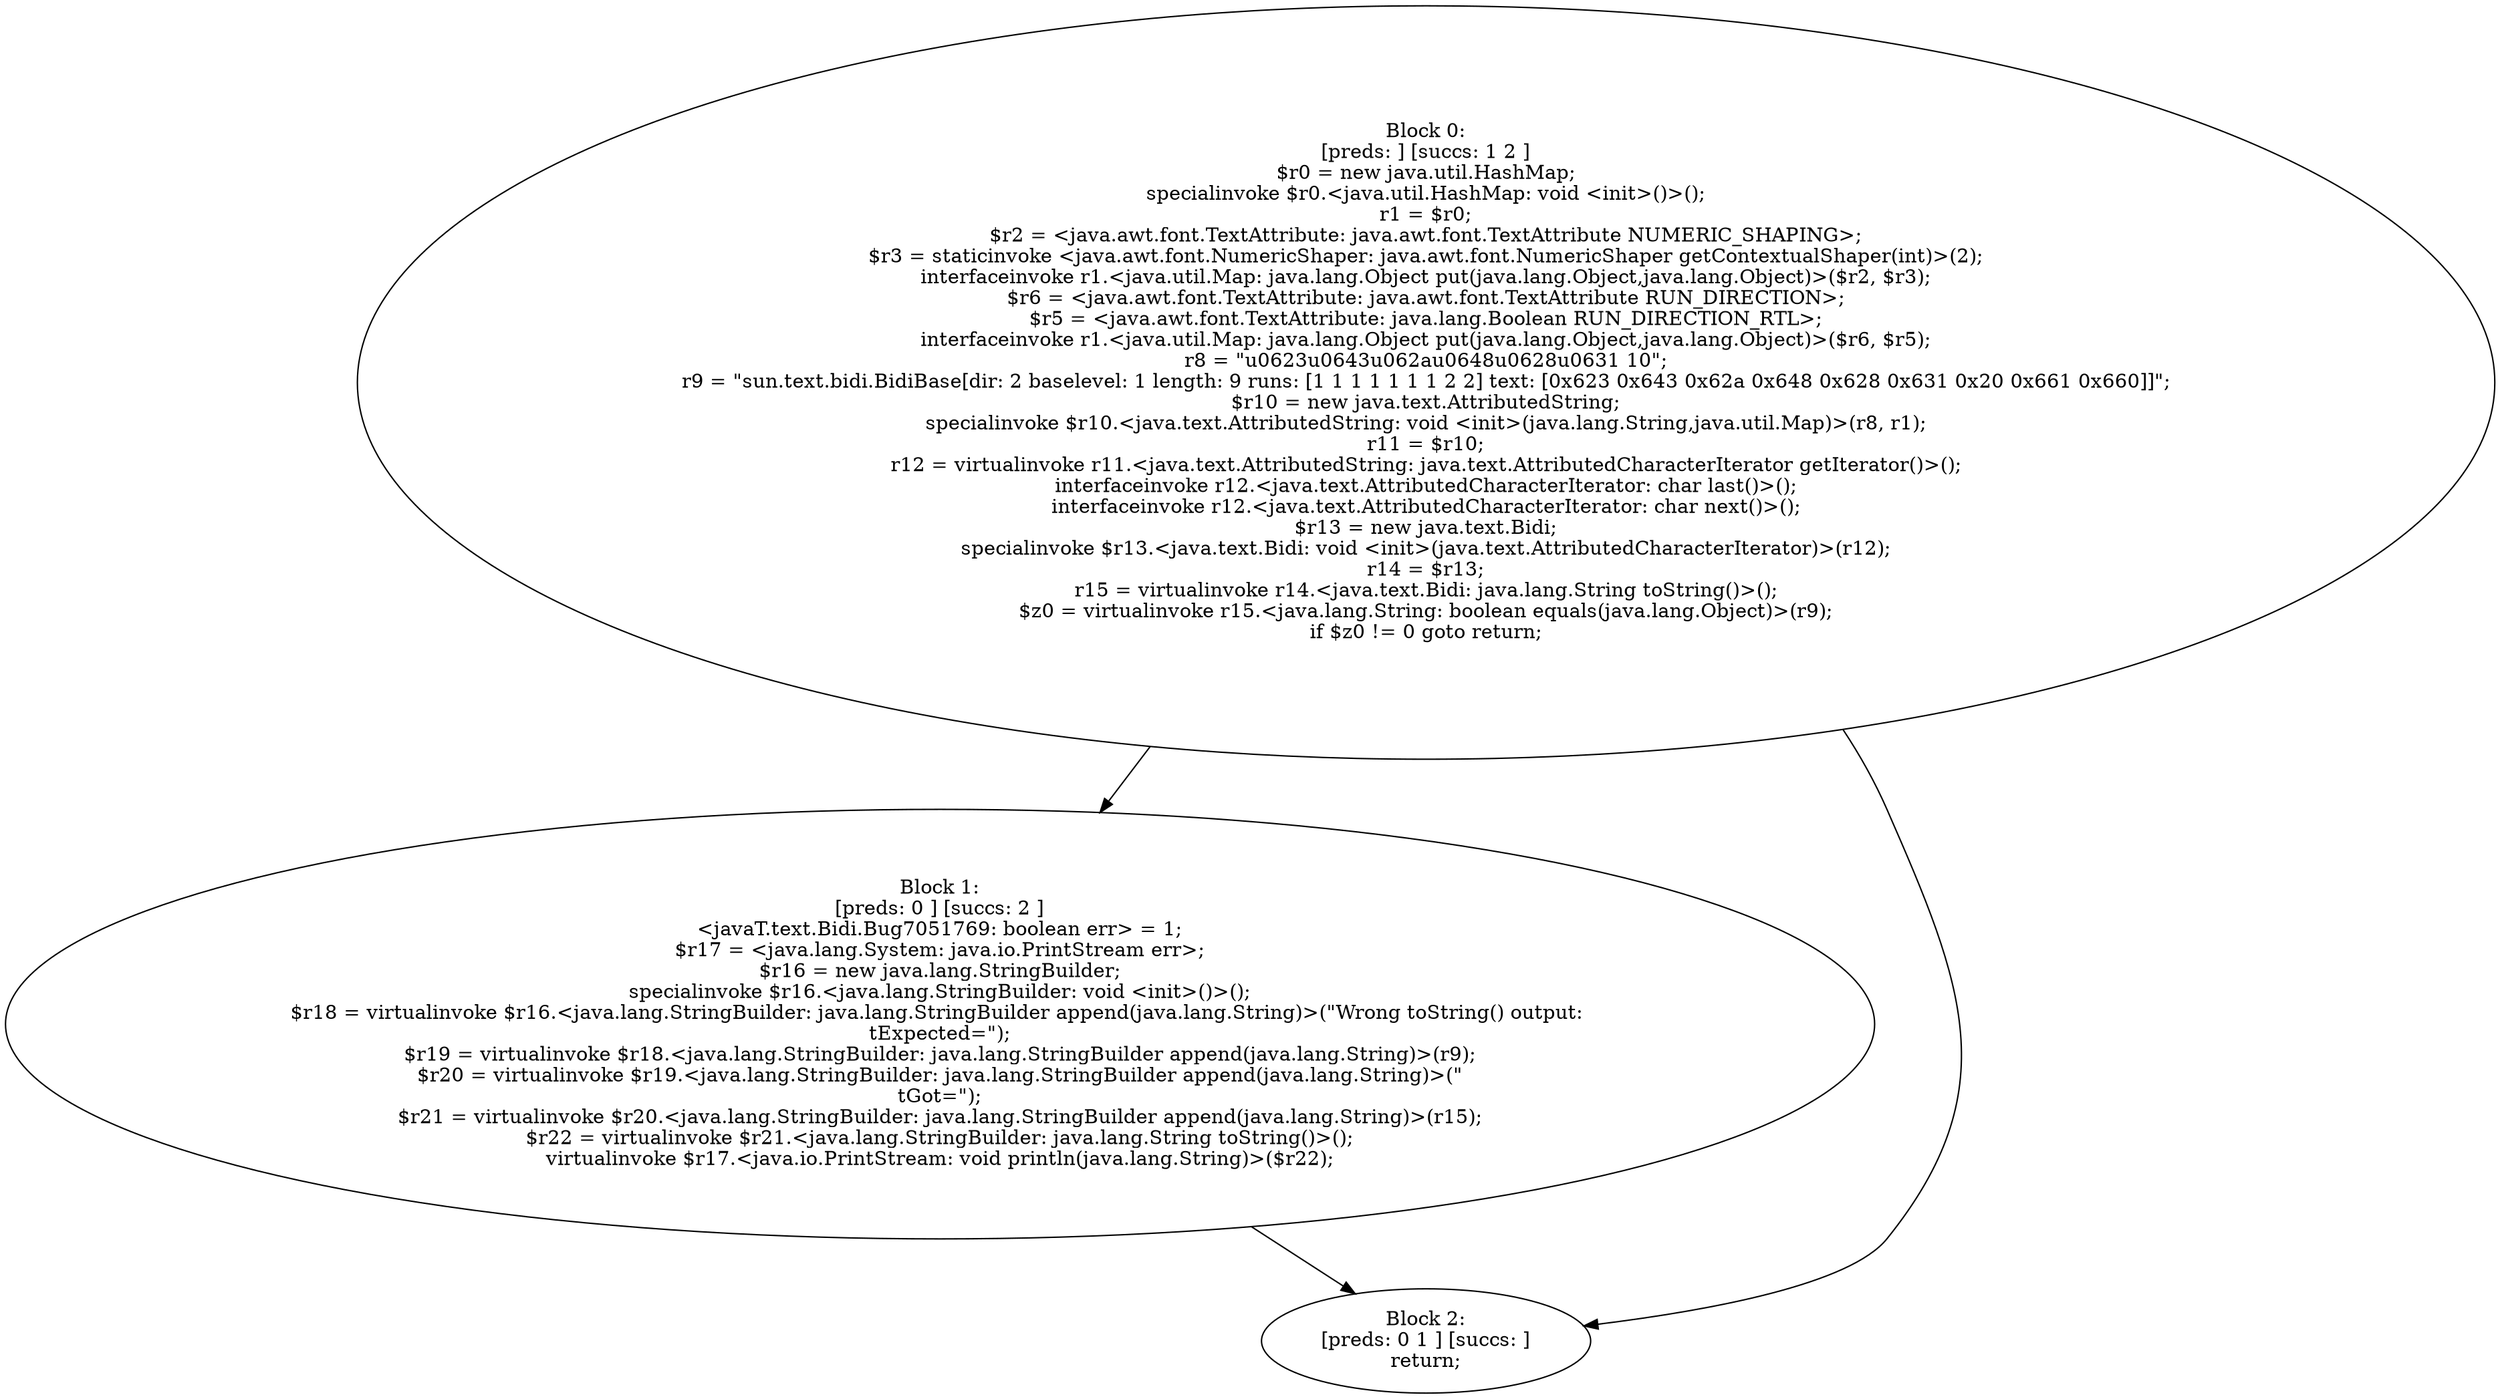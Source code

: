 digraph "unitGraph" {
    "Block 0:
[preds: ] [succs: 1 2 ]
$r0 = new java.util.HashMap;
specialinvoke $r0.<java.util.HashMap: void <init>()>();
r1 = $r0;
$r2 = <java.awt.font.TextAttribute: java.awt.font.TextAttribute NUMERIC_SHAPING>;
$r3 = staticinvoke <java.awt.font.NumericShaper: java.awt.font.NumericShaper getContextualShaper(int)>(2);
interfaceinvoke r1.<java.util.Map: java.lang.Object put(java.lang.Object,java.lang.Object)>($r2, $r3);
$r6 = <java.awt.font.TextAttribute: java.awt.font.TextAttribute RUN_DIRECTION>;
$r5 = <java.awt.font.TextAttribute: java.lang.Boolean RUN_DIRECTION_RTL>;
interfaceinvoke r1.<java.util.Map: java.lang.Object put(java.lang.Object,java.lang.Object)>($r6, $r5);
r8 = \"\u0623\u0643\u062a\u0648\u0628\u0631 10\";
r9 = \"sun.text.bidi.BidiBase[dir: 2 baselevel: 1 length: 9 runs: [1 1 1 1 1 1 1 2 2] text: [0x623 0x643 0x62a 0x648 0x628 0x631 0x20 0x661 0x660]]\";
$r10 = new java.text.AttributedString;
specialinvoke $r10.<java.text.AttributedString: void <init>(java.lang.String,java.util.Map)>(r8, r1);
r11 = $r10;
r12 = virtualinvoke r11.<java.text.AttributedString: java.text.AttributedCharacterIterator getIterator()>();
interfaceinvoke r12.<java.text.AttributedCharacterIterator: char last()>();
interfaceinvoke r12.<java.text.AttributedCharacterIterator: char next()>();
$r13 = new java.text.Bidi;
specialinvoke $r13.<java.text.Bidi: void <init>(java.text.AttributedCharacterIterator)>(r12);
r14 = $r13;
r15 = virtualinvoke r14.<java.text.Bidi: java.lang.String toString()>();
$z0 = virtualinvoke r15.<java.lang.String: boolean equals(java.lang.Object)>(r9);
if $z0 != 0 goto return;
"
    "Block 1:
[preds: 0 ] [succs: 2 ]
<javaT.text.Bidi.Bug7051769: boolean err> = 1;
$r17 = <java.lang.System: java.io.PrintStream err>;
$r16 = new java.lang.StringBuilder;
specialinvoke $r16.<java.lang.StringBuilder: void <init>()>();
$r18 = virtualinvoke $r16.<java.lang.StringBuilder: java.lang.StringBuilder append(java.lang.String)>(\"Wrong toString() output: \n\tExpected=\");
$r19 = virtualinvoke $r18.<java.lang.StringBuilder: java.lang.StringBuilder append(java.lang.String)>(r9);
$r20 = virtualinvoke $r19.<java.lang.StringBuilder: java.lang.StringBuilder append(java.lang.String)>(\"\n\tGot=\");
$r21 = virtualinvoke $r20.<java.lang.StringBuilder: java.lang.StringBuilder append(java.lang.String)>(r15);
$r22 = virtualinvoke $r21.<java.lang.StringBuilder: java.lang.String toString()>();
virtualinvoke $r17.<java.io.PrintStream: void println(java.lang.String)>($r22);
"
    "Block 2:
[preds: 0 1 ] [succs: ]
return;
"
    "Block 0:
[preds: ] [succs: 1 2 ]
$r0 = new java.util.HashMap;
specialinvoke $r0.<java.util.HashMap: void <init>()>();
r1 = $r0;
$r2 = <java.awt.font.TextAttribute: java.awt.font.TextAttribute NUMERIC_SHAPING>;
$r3 = staticinvoke <java.awt.font.NumericShaper: java.awt.font.NumericShaper getContextualShaper(int)>(2);
interfaceinvoke r1.<java.util.Map: java.lang.Object put(java.lang.Object,java.lang.Object)>($r2, $r3);
$r6 = <java.awt.font.TextAttribute: java.awt.font.TextAttribute RUN_DIRECTION>;
$r5 = <java.awt.font.TextAttribute: java.lang.Boolean RUN_DIRECTION_RTL>;
interfaceinvoke r1.<java.util.Map: java.lang.Object put(java.lang.Object,java.lang.Object)>($r6, $r5);
r8 = \"\u0623\u0643\u062a\u0648\u0628\u0631 10\";
r9 = \"sun.text.bidi.BidiBase[dir: 2 baselevel: 1 length: 9 runs: [1 1 1 1 1 1 1 2 2] text: [0x623 0x643 0x62a 0x648 0x628 0x631 0x20 0x661 0x660]]\";
$r10 = new java.text.AttributedString;
specialinvoke $r10.<java.text.AttributedString: void <init>(java.lang.String,java.util.Map)>(r8, r1);
r11 = $r10;
r12 = virtualinvoke r11.<java.text.AttributedString: java.text.AttributedCharacterIterator getIterator()>();
interfaceinvoke r12.<java.text.AttributedCharacterIterator: char last()>();
interfaceinvoke r12.<java.text.AttributedCharacterIterator: char next()>();
$r13 = new java.text.Bidi;
specialinvoke $r13.<java.text.Bidi: void <init>(java.text.AttributedCharacterIterator)>(r12);
r14 = $r13;
r15 = virtualinvoke r14.<java.text.Bidi: java.lang.String toString()>();
$z0 = virtualinvoke r15.<java.lang.String: boolean equals(java.lang.Object)>(r9);
if $z0 != 0 goto return;
"->"Block 1:
[preds: 0 ] [succs: 2 ]
<javaT.text.Bidi.Bug7051769: boolean err> = 1;
$r17 = <java.lang.System: java.io.PrintStream err>;
$r16 = new java.lang.StringBuilder;
specialinvoke $r16.<java.lang.StringBuilder: void <init>()>();
$r18 = virtualinvoke $r16.<java.lang.StringBuilder: java.lang.StringBuilder append(java.lang.String)>(\"Wrong toString() output: \n\tExpected=\");
$r19 = virtualinvoke $r18.<java.lang.StringBuilder: java.lang.StringBuilder append(java.lang.String)>(r9);
$r20 = virtualinvoke $r19.<java.lang.StringBuilder: java.lang.StringBuilder append(java.lang.String)>(\"\n\tGot=\");
$r21 = virtualinvoke $r20.<java.lang.StringBuilder: java.lang.StringBuilder append(java.lang.String)>(r15);
$r22 = virtualinvoke $r21.<java.lang.StringBuilder: java.lang.String toString()>();
virtualinvoke $r17.<java.io.PrintStream: void println(java.lang.String)>($r22);
";
    "Block 0:
[preds: ] [succs: 1 2 ]
$r0 = new java.util.HashMap;
specialinvoke $r0.<java.util.HashMap: void <init>()>();
r1 = $r0;
$r2 = <java.awt.font.TextAttribute: java.awt.font.TextAttribute NUMERIC_SHAPING>;
$r3 = staticinvoke <java.awt.font.NumericShaper: java.awt.font.NumericShaper getContextualShaper(int)>(2);
interfaceinvoke r1.<java.util.Map: java.lang.Object put(java.lang.Object,java.lang.Object)>($r2, $r3);
$r6 = <java.awt.font.TextAttribute: java.awt.font.TextAttribute RUN_DIRECTION>;
$r5 = <java.awt.font.TextAttribute: java.lang.Boolean RUN_DIRECTION_RTL>;
interfaceinvoke r1.<java.util.Map: java.lang.Object put(java.lang.Object,java.lang.Object)>($r6, $r5);
r8 = \"\u0623\u0643\u062a\u0648\u0628\u0631 10\";
r9 = \"sun.text.bidi.BidiBase[dir: 2 baselevel: 1 length: 9 runs: [1 1 1 1 1 1 1 2 2] text: [0x623 0x643 0x62a 0x648 0x628 0x631 0x20 0x661 0x660]]\";
$r10 = new java.text.AttributedString;
specialinvoke $r10.<java.text.AttributedString: void <init>(java.lang.String,java.util.Map)>(r8, r1);
r11 = $r10;
r12 = virtualinvoke r11.<java.text.AttributedString: java.text.AttributedCharacterIterator getIterator()>();
interfaceinvoke r12.<java.text.AttributedCharacterIterator: char last()>();
interfaceinvoke r12.<java.text.AttributedCharacterIterator: char next()>();
$r13 = new java.text.Bidi;
specialinvoke $r13.<java.text.Bidi: void <init>(java.text.AttributedCharacterIterator)>(r12);
r14 = $r13;
r15 = virtualinvoke r14.<java.text.Bidi: java.lang.String toString()>();
$z0 = virtualinvoke r15.<java.lang.String: boolean equals(java.lang.Object)>(r9);
if $z0 != 0 goto return;
"->"Block 2:
[preds: 0 1 ] [succs: ]
return;
";
    "Block 1:
[preds: 0 ] [succs: 2 ]
<javaT.text.Bidi.Bug7051769: boolean err> = 1;
$r17 = <java.lang.System: java.io.PrintStream err>;
$r16 = new java.lang.StringBuilder;
specialinvoke $r16.<java.lang.StringBuilder: void <init>()>();
$r18 = virtualinvoke $r16.<java.lang.StringBuilder: java.lang.StringBuilder append(java.lang.String)>(\"Wrong toString() output: \n\tExpected=\");
$r19 = virtualinvoke $r18.<java.lang.StringBuilder: java.lang.StringBuilder append(java.lang.String)>(r9);
$r20 = virtualinvoke $r19.<java.lang.StringBuilder: java.lang.StringBuilder append(java.lang.String)>(\"\n\tGot=\");
$r21 = virtualinvoke $r20.<java.lang.StringBuilder: java.lang.StringBuilder append(java.lang.String)>(r15);
$r22 = virtualinvoke $r21.<java.lang.StringBuilder: java.lang.String toString()>();
virtualinvoke $r17.<java.io.PrintStream: void println(java.lang.String)>($r22);
"->"Block 2:
[preds: 0 1 ] [succs: ]
return;
";
}
